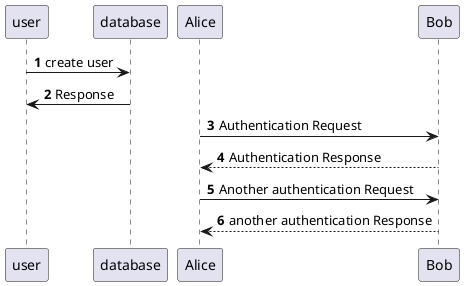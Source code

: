 @startuml
'https://plantuml.com/sequence-diagram

autonumber
user -> database: create user
database -> user: Response
Alice -> Bob: Authentication Request
Bob --> Alice: Authentication Response

Alice -> Bob: Another authentication Request
Alice <-- Bob: another authentication Response
@enduml